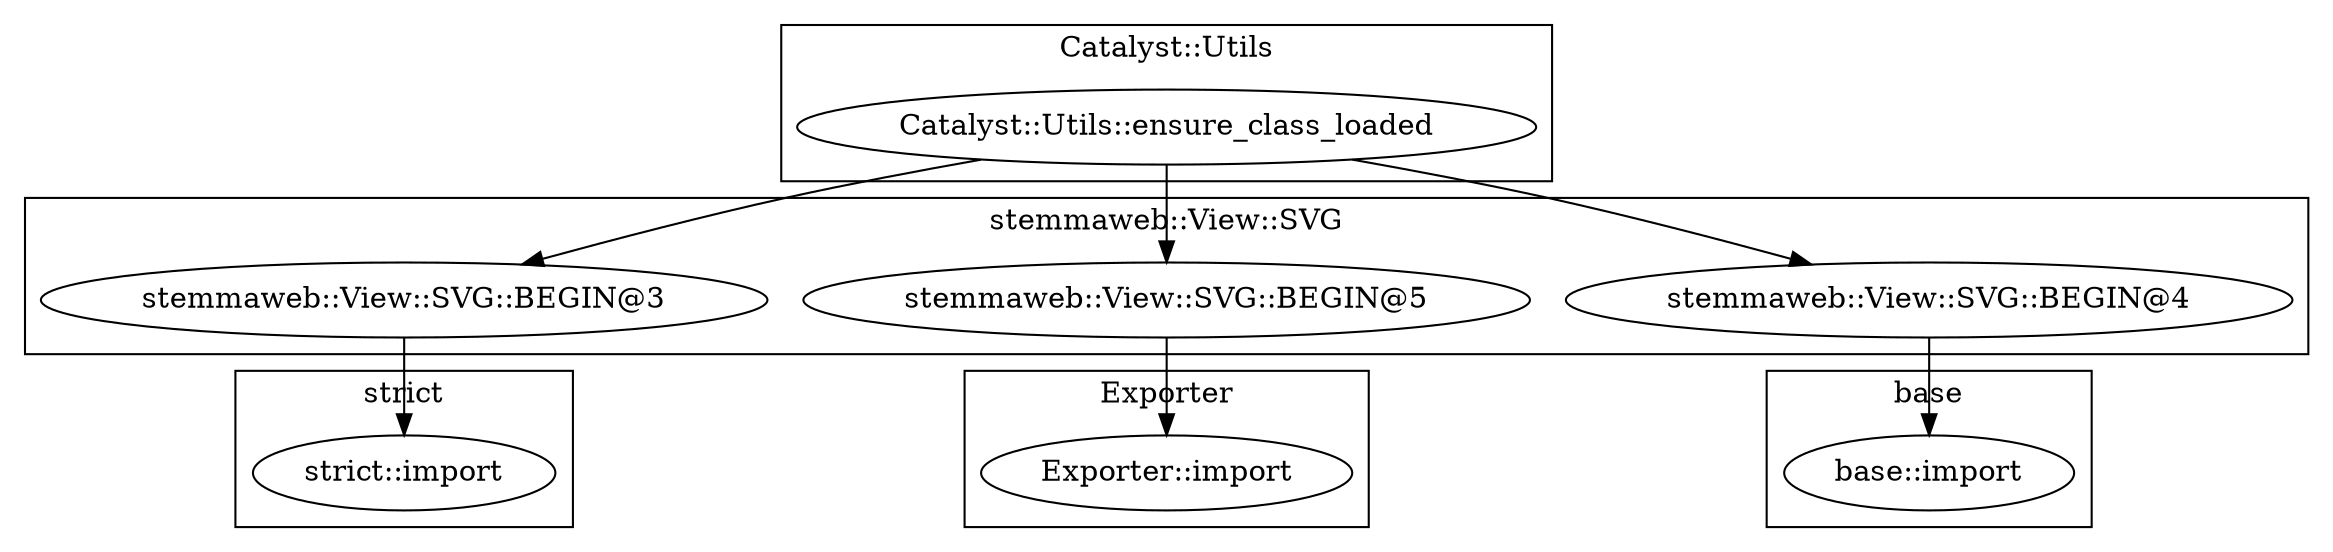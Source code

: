 digraph {
graph [overlap=false]
subgraph cluster_base {
	label="base";
	"base::import";
}
subgraph cluster_stemmaweb_View_SVG {
	label="stemmaweb::View::SVG";
	"stemmaweb::View::SVG::BEGIN@3";
	"stemmaweb::View::SVG::BEGIN@5";
	"stemmaweb::View::SVG::BEGIN@4";
}
subgraph cluster_Exporter {
	label="Exporter";
	"Exporter::import";
}
subgraph cluster_Catalyst_Utils {
	label="Catalyst::Utils";
	"Catalyst::Utils::ensure_class_loaded";
}
subgraph cluster_strict {
	label="strict";
	"strict::import";
}
"Catalyst::Utils::ensure_class_loaded" -> "stemmaweb::View::SVG::BEGIN@4";
"stemmaweb::View::SVG::BEGIN@3" -> "strict::import";
"stemmaweb::View::SVG::BEGIN@5" -> "Exporter::import";
"stemmaweb::View::SVG::BEGIN@4" -> "base::import";
"Catalyst::Utils::ensure_class_loaded" -> "stemmaweb::View::SVG::BEGIN@3";
"Catalyst::Utils::ensure_class_loaded" -> "stemmaweb::View::SVG::BEGIN@5";
}
